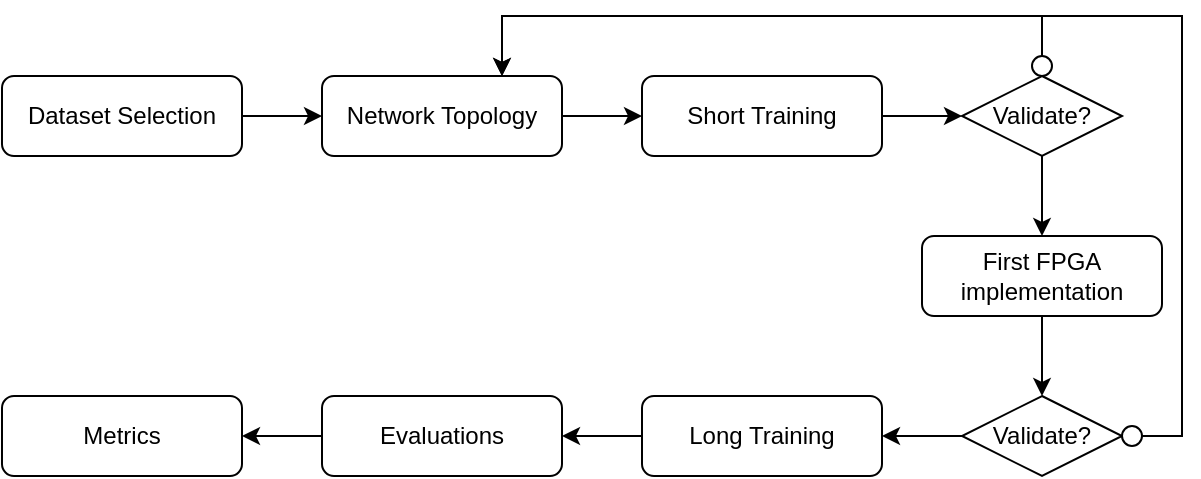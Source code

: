 <mxfile version="26.1.3">
  <diagram name="Page-1" id="K05C8u8iYZwIY8HteD_e">
    <mxGraphModel dx="683" dy="378" grid="1" gridSize="10" guides="1" tooltips="1" connect="1" arrows="1" fold="1" page="1" pageScale="1" pageWidth="850" pageHeight="1100" math="0" shadow="0">
      <root>
        <mxCell id="0" />
        <mxCell id="1" parent="0" />
        <mxCell id="pafL-I4zBN5O_H7WEH7i-31" style="edgeStyle=orthogonalEdgeStyle;rounded=0;orthogonalLoop=1;jettySize=auto;html=1;exitX=1;exitY=0.5;exitDx=0;exitDy=0;entryX=0;entryY=0.5;entryDx=0;entryDy=0;" edge="1" parent="1" source="pafL-I4zBN5O_H7WEH7i-1" target="pafL-I4zBN5O_H7WEH7i-2">
          <mxGeometry relative="1" as="geometry" />
        </mxCell>
        <mxCell id="pafL-I4zBN5O_H7WEH7i-1" value="Dataset Selection" style="rounded=1;whiteSpace=wrap;html=1;" vertex="1" parent="1">
          <mxGeometry y="240" width="120" height="40" as="geometry" />
        </mxCell>
        <mxCell id="pafL-I4zBN5O_H7WEH7i-25" style="edgeStyle=orthogonalEdgeStyle;rounded=0;orthogonalLoop=1;jettySize=auto;html=1;exitX=1;exitY=0.5;exitDx=0;exitDy=0;entryX=0;entryY=0.5;entryDx=0;entryDy=0;" edge="1" parent="1" source="pafL-I4zBN5O_H7WEH7i-2" target="pafL-I4zBN5O_H7WEH7i-3">
          <mxGeometry relative="1" as="geometry" />
        </mxCell>
        <mxCell id="pafL-I4zBN5O_H7WEH7i-2" value="Network Topology" style="rounded=1;whiteSpace=wrap;html=1;" vertex="1" parent="1">
          <mxGeometry x="160" y="240" width="120" height="40" as="geometry" />
        </mxCell>
        <mxCell id="pafL-I4zBN5O_H7WEH7i-26" style="edgeStyle=orthogonalEdgeStyle;rounded=0;orthogonalLoop=1;jettySize=auto;html=1;exitX=1;exitY=0.5;exitDx=0;exitDy=0;entryX=0;entryY=0.5;entryDx=0;entryDy=0;" edge="1" parent="1" source="pafL-I4zBN5O_H7WEH7i-3" target="pafL-I4zBN5O_H7WEH7i-21">
          <mxGeometry relative="1" as="geometry" />
        </mxCell>
        <mxCell id="pafL-I4zBN5O_H7WEH7i-3" value="&lt;div&gt;Short Training&lt;/div&gt;" style="rounded=1;whiteSpace=wrap;html=1;" vertex="1" parent="1">
          <mxGeometry x="320" y="240" width="120" height="40" as="geometry" />
        </mxCell>
        <mxCell id="pafL-I4zBN5O_H7WEH7i-28" style="edgeStyle=orthogonalEdgeStyle;rounded=0;orthogonalLoop=1;jettySize=auto;html=1;exitX=0.5;exitY=1;exitDx=0;exitDy=0;entryX=0.5;entryY=0;entryDx=0;entryDy=0;" edge="1" parent="1" source="pafL-I4zBN5O_H7WEH7i-4" target="pafL-I4zBN5O_H7WEH7i-16">
          <mxGeometry relative="1" as="geometry" />
        </mxCell>
        <mxCell id="pafL-I4zBN5O_H7WEH7i-4" value="First FPGA implementation" style="rounded=1;whiteSpace=wrap;html=1;" vertex="1" parent="1">
          <mxGeometry x="460" y="320" width="120" height="40" as="geometry" />
        </mxCell>
        <mxCell id="pafL-I4zBN5O_H7WEH7i-13" style="edgeStyle=orthogonalEdgeStyle;rounded=0;orthogonalLoop=1;jettySize=auto;html=1;exitX=0;exitY=0.5;exitDx=0;exitDy=0;" edge="1" parent="1" source="pafL-I4zBN5O_H7WEH7i-9" target="pafL-I4zBN5O_H7WEH7i-11">
          <mxGeometry relative="1" as="geometry" />
        </mxCell>
        <mxCell id="pafL-I4zBN5O_H7WEH7i-9" value="Long Training" style="rounded=1;whiteSpace=wrap;html=1;" vertex="1" parent="1">
          <mxGeometry x="320" y="400" width="120" height="40" as="geometry" />
        </mxCell>
        <mxCell id="pafL-I4zBN5O_H7WEH7i-14" style="edgeStyle=orthogonalEdgeStyle;rounded=0;orthogonalLoop=1;jettySize=auto;html=1;exitX=0;exitY=0.5;exitDx=0;exitDy=0;entryX=1;entryY=0.5;entryDx=0;entryDy=0;" edge="1" parent="1" source="pafL-I4zBN5O_H7WEH7i-11" target="pafL-I4zBN5O_H7WEH7i-12">
          <mxGeometry relative="1" as="geometry" />
        </mxCell>
        <mxCell id="pafL-I4zBN5O_H7WEH7i-11" value="Evaluations" style="rounded=1;whiteSpace=wrap;html=1;" vertex="1" parent="1">
          <mxGeometry x="160" y="400" width="120" height="40" as="geometry" />
        </mxCell>
        <mxCell id="pafL-I4zBN5O_H7WEH7i-12" value="Metrics" style="rounded=1;whiteSpace=wrap;html=1;" vertex="1" parent="1">
          <mxGeometry y="400" width="120" height="40" as="geometry" />
        </mxCell>
        <mxCell id="pafL-I4zBN5O_H7WEH7i-32" style="edgeStyle=orthogonalEdgeStyle;rounded=0;orthogonalLoop=1;jettySize=auto;html=1;exitX=0;exitY=0.5;exitDx=0;exitDy=0;entryX=1;entryY=0.5;entryDx=0;entryDy=0;" edge="1" parent="1" source="pafL-I4zBN5O_H7WEH7i-16" target="pafL-I4zBN5O_H7WEH7i-9">
          <mxGeometry relative="1" as="geometry" />
        </mxCell>
        <mxCell id="pafL-I4zBN5O_H7WEH7i-16" value="Validate?" style="rhombus;whiteSpace=wrap;html=1;" vertex="1" parent="1">
          <mxGeometry x="480" y="400" width="80" height="40" as="geometry" />
        </mxCell>
        <mxCell id="pafL-I4zBN5O_H7WEH7i-29" style="edgeStyle=orthogonalEdgeStyle;rounded=0;orthogonalLoop=1;jettySize=auto;html=1;exitX=1;exitY=0.5;exitDx=0;exitDy=0;entryX=0.75;entryY=0;entryDx=0;entryDy=0;" edge="1" parent="1" source="pafL-I4zBN5O_H7WEH7i-19" target="pafL-I4zBN5O_H7WEH7i-2">
          <mxGeometry relative="1" as="geometry">
            <Array as="points">
              <mxPoint x="590" y="420" />
              <mxPoint x="590" y="210" />
              <mxPoint x="250" y="210" />
            </Array>
          </mxGeometry>
        </mxCell>
        <mxCell id="pafL-I4zBN5O_H7WEH7i-19" value="" style="ellipse;whiteSpace=wrap;html=1;aspect=fixed;" vertex="1" parent="1">
          <mxGeometry x="560" y="415" width="10" height="10" as="geometry" />
        </mxCell>
        <mxCell id="pafL-I4zBN5O_H7WEH7i-27" style="edgeStyle=orthogonalEdgeStyle;rounded=0;orthogonalLoop=1;jettySize=auto;html=1;exitX=0.5;exitY=1;exitDx=0;exitDy=0;entryX=0.5;entryY=0;entryDx=0;entryDy=0;" edge="1" parent="1" source="pafL-I4zBN5O_H7WEH7i-21" target="pafL-I4zBN5O_H7WEH7i-4">
          <mxGeometry relative="1" as="geometry" />
        </mxCell>
        <mxCell id="pafL-I4zBN5O_H7WEH7i-21" value="Validate?" style="rhombus;whiteSpace=wrap;html=1;" vertex="1" parent="1">
          <mxGeometry x="480" y="240" width="80" height="40" as="geometry" />
        </mxCell>
        <mxCell id="pafL-I4zBN5O_H7WEH7i-24" style="edgeStyle=orthogonalEdgeStyle;rounded=0;orthogonalLoop=1;jettySize=auto;html=1;exitX=0.5;exitY=0;exitDx=0;exitDy=0;entryX=0.75;entryY=0;entryDx=0;entryDy=0;" edge="1" parent="1" source="pafL-I4zBN5O_H7WEH7i-22" target="pafL-I4zBN5O_H7WEH7i-2">
          <mxGeometry relative="1" as="geometry" />
        </mxCell>
        <mxCell id="pafL-I4zBN5O_H7WEH7i-22" value="" style="ellipse;whiteSpace=wrap;html=1;aspect=fixed;" vertex="1" parent="1">
          <mxGeometry x="515" y="230" width="10" height="10" as="geometry" />
        </mxCell>
      </root>
    </mxGraphModel>
  </diagram>
</mxfile>

